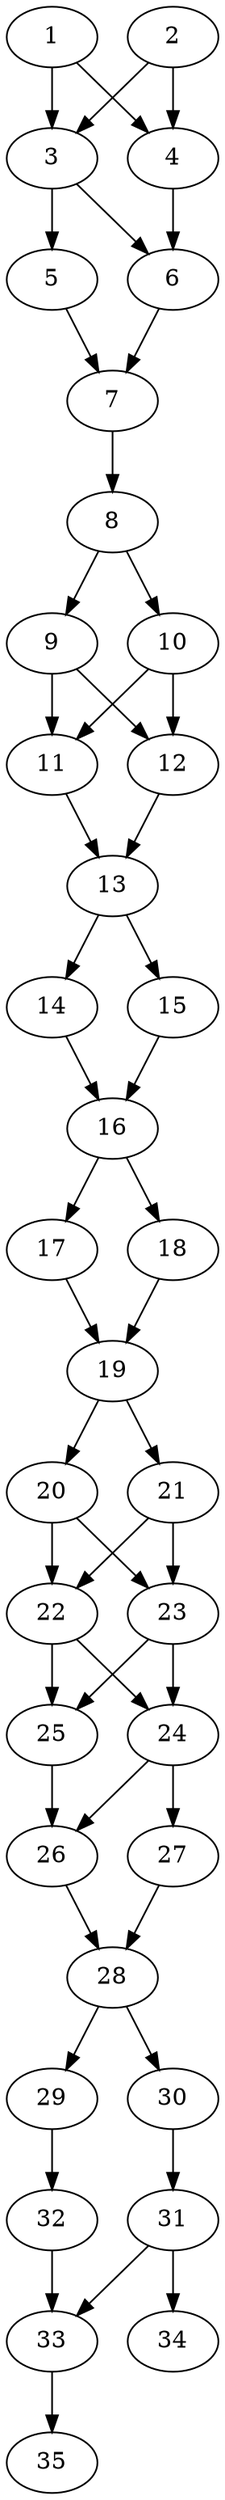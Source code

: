 // DAG automatically generated by daggen at Thu Oct  3 14:05:36 2019
// ./daggen --dot -n 35 --ccr 0.3 --fat 0.3 --regular 0.7 --density 0.9 --mindata 5242880 --maxdata 52428800 
digraph G {
  1 [size="118862507", alpha="0.17", expect_size="35658752"] 
  1 -> 3 [size ="35658752"]
  1 -> 4 [size ="35658752"]
  2 [size="95832747", alpha="0.07", expect_size="28749824"] 
  2 -> 3 [size ="28749824"]
  2 -> 4 [size ="28749824"]
  3 [size="18124800", alpha="0.09", expect_size="5437440"] 
  3 -> 5 [size ="5437440"]
  3 -> 6 [size ="5437440"]
  4 [size="172404053", alpha="0.04", expect_size="51721216"] 
  4 -> 6 [size ="51721216"]
  5 [size="107134293", alpha="0.07", expect_size="32140288"] 
  5 -> 7 [size ="32140288"]
  6 [size="61532160", alpha="0.08", expect_size="18459648"] 
  6 -> 7 [size ="18459648"]
  7 [size="48998400", alpha="0.20", expect_size="14699520"] 
  7 -> 8 [size ="14699520"]
  8 [size="120357547", alpha="0.15", expect_size="36107264"] 
  8 -> 9 [size ="36107264"]
  8 -> 10 [size ="36107264"]
  9 [size="114715307", alpha="0.01", expect_size="34414592"] 
  9 -> 11 [size ="34414592"]
  9 -> 12 [size ="34414592"]
  10 [size="97068373", alpha="0.12", expect_size="29120512"] 
  10 -> 11 [size ="29120512"]
  10 -> 12 [size ="29120512"]
  11 [size="91289600", alpha="0.16", expect_size="27386880"] 
  11 -> 13 [size ="27386880"]
  12 [size="68283733", alpha="0.11", expect_size="20485120"] 
  12 -> 13 [size ="20485120"]
  13 [size="125904213", alpha="0.08", expect_size="37771264"] 
  13 -> 14 [size ="37771264"]
  13 -> 15 [size ="37771264"]
  14 [size="39249920", alpha="0.17", expect_size="11774976"] 
  14 -> 16 [size ="11774976"]
  15 [size="69464747", alpha="0.12", expect_size="20839424"] 
  15 -> 16 [size ="20839424"]
  16 [size="127675733", alpha="0.04", expect_size="38302720"] 
  16 -> 17 [size ="38302720"]
  16 -> 18 [size ="38302720"]
  17 [size="36020907", alpha="0.01", expect_size="10806272"] 
  17 -> 19 [size ="10806272"]
  18 [size="33979733", alpha="0.15", expect_size="10193920"] 
  18 -> 19 [size ="10193920"]
  19 [size="153873067", alpha="0.08", expect_size="46161920"] 
  19 -> 20 [size ="46161920"]
  19 -> 21 [size ="46161920"]
  20 [size="158935040", alpha="0.19", expect_size="47680512"] 
  20 -> 22 [size ="47680512"]
  20 -> 23 [size ="47680512"]
  21 [size="94648320", alpha="0.02", expect_size="28394496"] 
  21 -> 22 [size ="28394496"]
  21 -> 23 [size ="28394496"]
  22 [size="63276373", alpha="0.16", expect_size="18982912"] 
  22 -> 24 [size ="18982912"]
  22 -> 25 [size ="18982912"]
  23 [size="149005653", alpha="0.09", expect_size="44701696"] 
  23 -> 24 [size ="44701696"]
  23 -> 25 [size ="44701696"]
  24 [size="51101013", alpha="0.03", expect_size="15330304"] 
  24 -> 26 [size ="15330304"]
  24 -> 27 [size ="15330304"]
  25 [size="24046933", alpha="0.07", expect_size="7214080"] 
  25 -> 26 [size ="7214080"]
  26 [size="121460053", alpha="0.18", expect_size="36438016"] 
  26 -> 28 [size ="36438016"]
  27 [size="154910720", alpha="0.12", expect_size="46473216"] 
  27 -> 28 [size ="46473216"]
  28 [size="163416747", alpha="0.20", expect_size="49025024"] 
  28 -> 29 [size ="49025024"]
  28 -> 30 [size ="49025024"]
  29 [size="126313813", alpha="0.19", expect_size="37894144"] 
  29 -> 32 [size ="37894144"]
  30 [size="31440213", alpha="0.09", expect_size="9432064"] 
  30 -> 31 [size ="9432064"]
  31 [size="20640427", alpha="0.09", expect_size="6192128"] 
  31 -> 33 [size ="6192128"]
  31 -> 34 [size ="6192128"]
  32 [size="38021120", alpha="0.14", expect_size="11406336"] 
  32 -> 33 [size ="11406336"]
  33 [size="161931947", alpha="0.14", expect_size="48579584"] 
  33 -> 35 [size ="48579584"]
  34 [size="78458880", alpha="0.16", expect_size="23537664"] 
  35 [size="99812693", alpha="0.05", expect_size="29943808"] 
}
